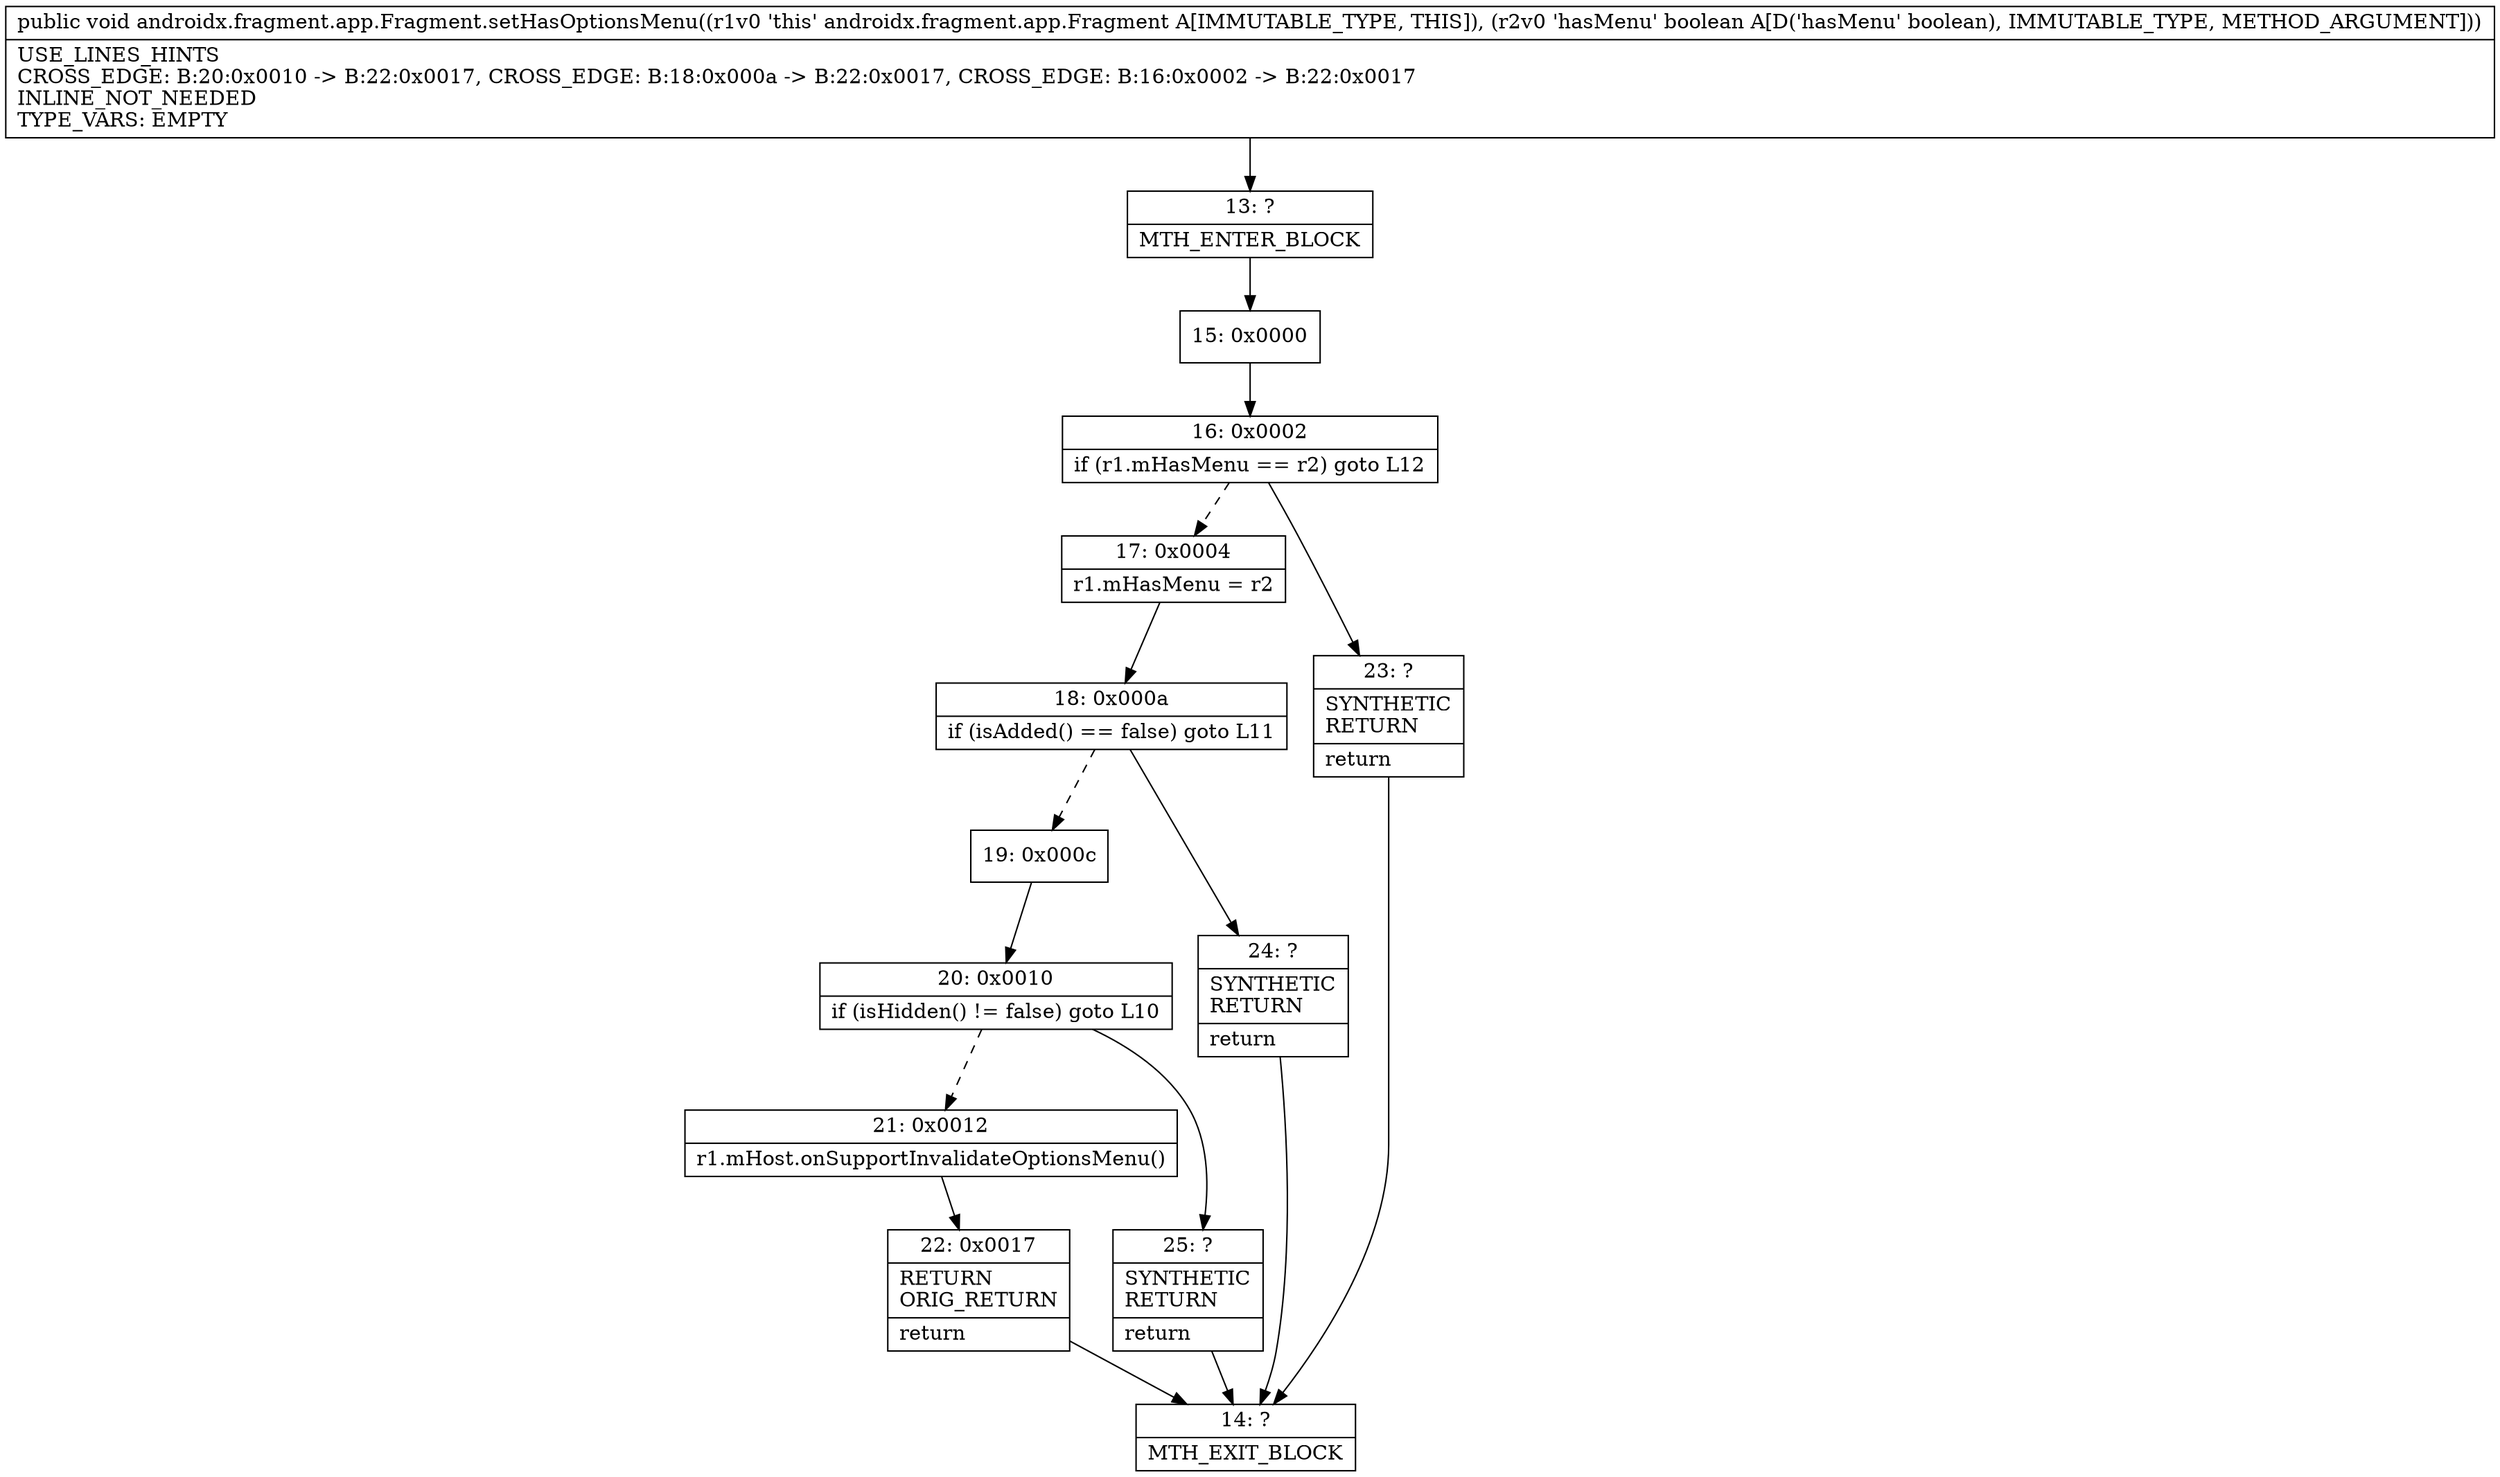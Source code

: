 digraph "CFG forandroidx.fragment.app.Fragment.setHasOptionsMenu(Z)V" {
Node_13 [shape=record,label="{13\:\ ?|MTH_ENTER_BLOCK\l}"];
Node_15 [shape=record,label="{15\:\ 0x0000}"];
Node_16 [shape=record,label="{16\:\ 0x0002|if (r1.mHasMenu == r2) goto L12\l}"];
Node_17 [shape=record,label="{17\:\ 0x0004|r1.mHasMenu = r2\l}"];
Node_18 [shape=record,label="{18\:\ 0x000a|if (isAdded() == false) goto L11\l}"];
Node_19 [shape=record,label="{19\:\ 0x000c}"];
Node_20 [shape=record,label="{20\:\ 0x0010|if (isHidden() != false) goto L10\l}"];
Node_21 [shape=record,label="{21\:\ 0x0012|r1.mHost.onSupportInvalidateOptionsMenu()\l}"];
Node_22 [shape=record,label="{22\:\ 0x0017|RETURN\lORIG_RETURN\l|return\l}"];
Node_14 [shape=record,label="{14\:\ ?|MTH_EXIT_BLOCK\l}"];
Node_25 [shape=record,label="{25\:\ ?|SYNTHETIC\lRETURN\l|return\l}"];
Node_24 [shape=record,label="{24\:\ ?|SYNTHETIC\lRETURN\l|return\l}"];
Node_23 [shape=record,label="{23\:\ ?|SYNTHETIC\lRETURN\l|return\l}"];
MethodNode[shape=record,label="{public void androidx.fragment.app.Fragment.setHasOptionsMenu((r1v0 'this' androidx.fragment.app.Fragment A[IMMUTABLE_TYPE, THIS]), (r2v0 'hasMenu' boolean A[D('hasMenu' boolean), IMMUTABLE_TYPE, METHOD_ARGUMENT]))  | USE_LINES_HINTS\lCROSS_EDGE: B:20:0x0010 \-\> B:22:0x0017, CROSS_EDGE: B:18:0x000a \-\> B:22:0x0017, CROSS_EDGE: B:16:0x0002 \-\> B:22:0x0017\lINLINE_NOT_NEEDED\lTYPE_VARS: EMPTY\l}"];
MethodNode -> Node_13;Node_13 -> Node_15;
Node_15 -> Node_16;
Node_16 -> Node_17[style=dashed];
Node_16 -> Node_23;
Node_17 -> Node_18;
Node_18 -> Node_19[style=dashed];
Node_18 -> Node_24;
Node_19 -> Node_20;
Node_20 -> Node_21[style=dashed];
Node_20 -> Node_25;
Node_21 -> Node_22;
Node_22 -> Node_14;
Node_25 -> Node_14;
Node_24 -> Node_14;
Node_23 -> Node_14;
}

